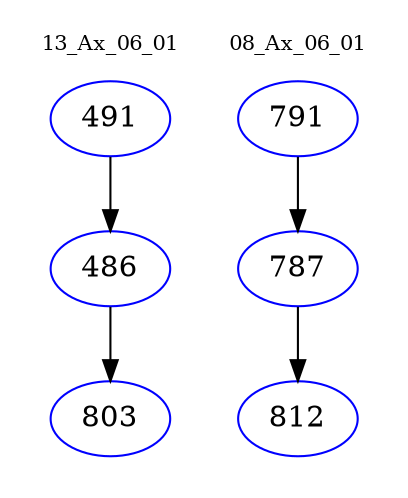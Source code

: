 digraph{
subgraph cluster_0 {
color = white
label = "13_Ax_06_01";
fontsize=10;
T0_491 [label="491", color="blue"]
T0_491 -> T0_486 [color="black"]
T0_486 [label="486", color="blue"]
T0_486 -> T0_803 [color="black"]
T0_803 [label="803", color="blue"]
}
subgraph cluster_1 {
color = white
label = "08_Ax_06_01";
fontsize=10;
T1_791 [label="791", color="blue"]
T1_791 -> T1_787 [color="black"]
T1_787 [label="787", color="blue"]
T1_787 -> T1_812 [color="black"]
T1_812 [label="812", color="blue"]
}
}

